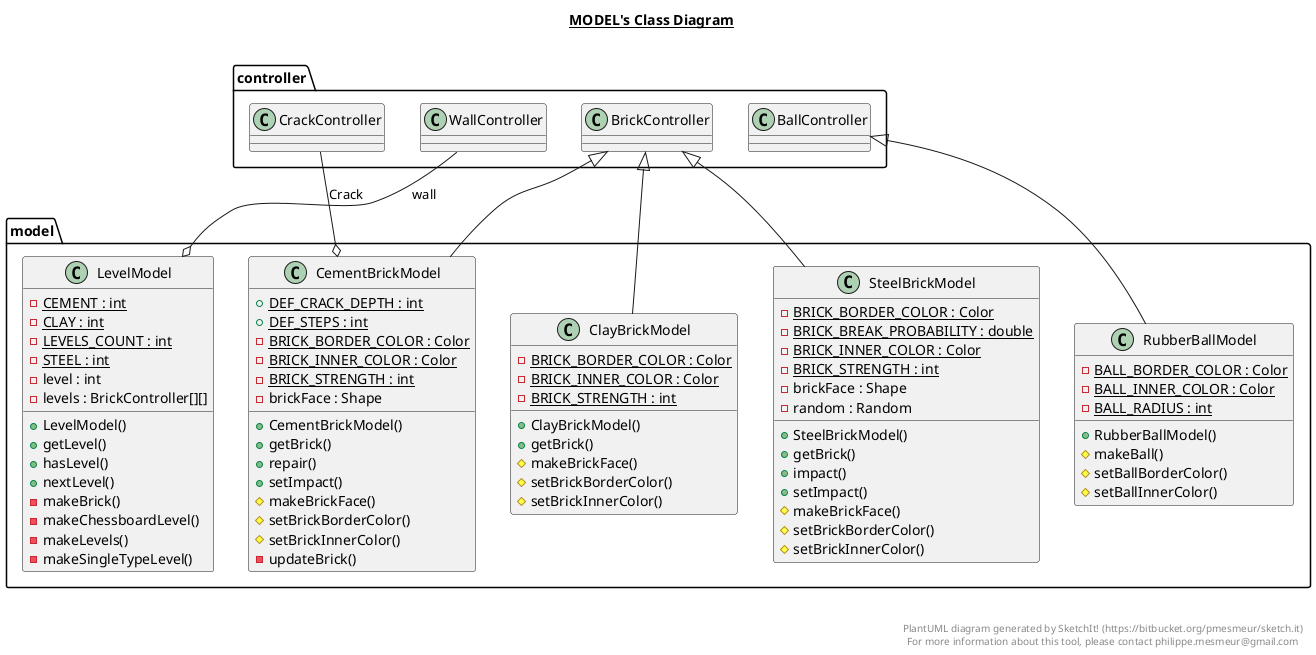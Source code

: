 @startuml

title __MODEL's Class Diagram__\n

  namespace model {
    class model.CementBrickModel {
        {static} + DEF_CRACK_DEPTH : int
        {static} + DEF_STEPS : int
        {static} - BRICK_BORDER_COLOR : Color
        {static} - BRICK_INNER_COLOR : Color
        {static} - BRICK_STRENGTH : int
        - brickFace : Shape
        + CementBrickModel()
        + getBrick()
        + repair()
        + setImpact()
        # makeBrickFace()
        # setBrickBorderColor()
        # setBrickInnerColor()
        - updateBrick()
    }
  }
  

  namespace model {
    class model.ClayBrickModel {
        {static} - BRICK_BORDER_COLOR : Color
        {static} - BRICK_INNER_COLOR : Color
        {static} - BRICK_STRENGTH : int
        + ClayBrickModel()
        + getBrick()
        # makeBrickFace()
        # setBrickBorderColor()
        # setBrickInnerColor()
    }
  }
  

  namespace model {
    class model.LevelModel {
        {static} - CEMENT : int
        {static} - CLAY : int
        {static} - LEVELS_COUNT : int
        {static} - STEEL : int
        - level : int
        - levels : BrickController[][]
        + LevelModel()
        + getLevel()
        + hasLevel()
        + nextLevel()
        - makeBrick()
        - makeChessboardLevel()
        - makeLevels()
        - makeSingleTypeLevel()
    }
  }
  

  namespace model {
    class model.RubberBallModel {
        {static} - BALL_BORDER_COLOR : Color
        {static} - BALL_INNER_COLOR : Color
        {static} - BALL_RADIUS : int
        + RubberBallModel()
        # makeBall()
        # setBallBorderColor()
        # setBallInnerColor()
    }
  }
  

  namespace model {
    class model.SteelBrickModel {
        {static} - BRICK_BORDER_COLOR : Color
        {static} - BRICK_BREAK_PROBABILITY : double
        {static} - BRICK_INNER_COLOR : Color
        {static} - BRICK_STRENGTH : int
        - brickFace : Shape
        - random : Random
        + SteelBrickModel()
        + getBrick()
        + impact()
        + setImpact()
        # makeBrickFace()
        # setBrickBorderColor()
        # setBrickInnerColor()
    }
  }
  

  model.CementBrickModel -up-|> controller.BrickController
  model.CementBrickModel o-- controller.CrackController : Crack
  model.ClayBrickModel -up-|> controller.BrickController
  model.LevelModel o-- controller.WallController : wall
  model.RubberBallModel -up-|> controller.BallController
  model.SteelBrickModel -up-|> controller.BrickController


right footer


PlantUML diagram generated by SketchIt! (https://bitbucket.org/pmesmeur/sketch.it)
For more information about this tool, please contact philippe.mesmeur@gmail.com
endfooter

@enduml

